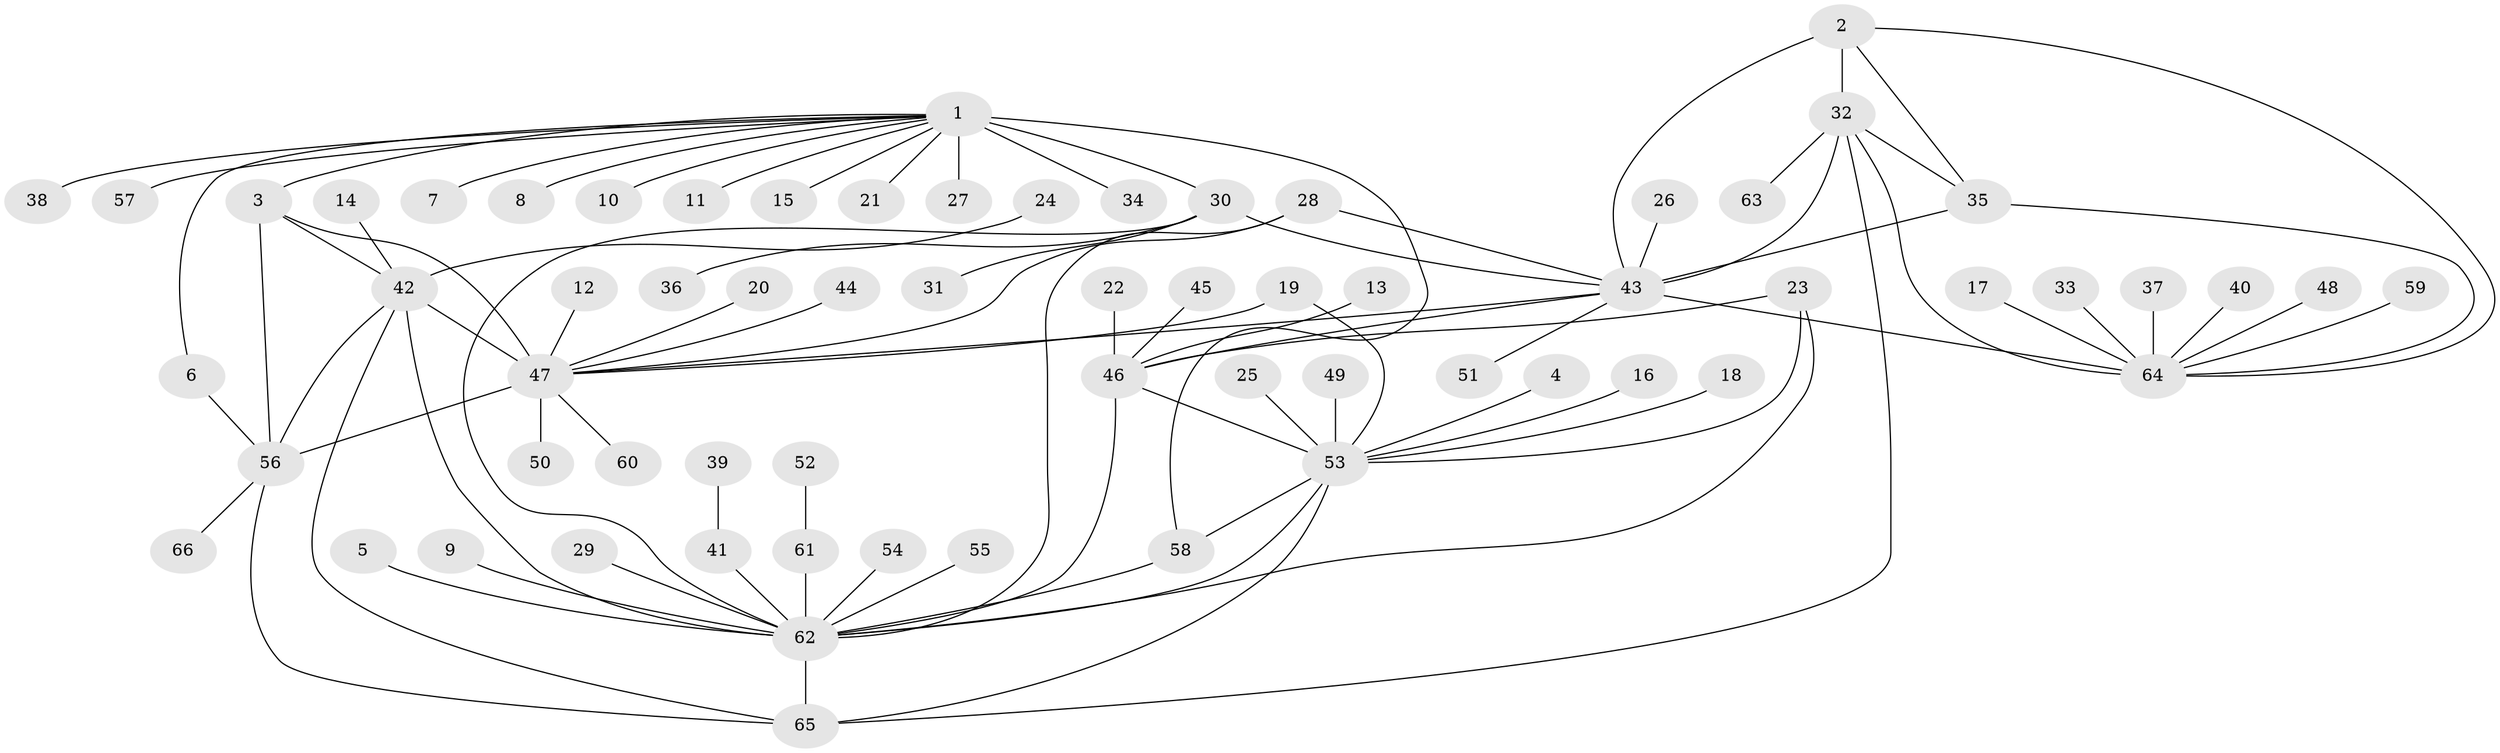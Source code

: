 // original degree distribution, {9: 0.03787878787878788, 7: 0.030303030303030304, 10: 0.045454545454545456, 11: 0.030303030303030304, 12: 0.015151515151515152, 6: 0.030303030303030304, 5: 0.030303030303030304, 14: 0.007575757575757576, 8: 0.007575757575757576, 2: 0.13636363636363635, 1: 0.5909090909090909, 3: 0.03787878787878788}
// Generated by graph-tools (version 1.1) at 2025/50/03/09/25 03:50:40]
// undirected, 66 vertices, 90 edges
graph export_dot {
graph [start="1"]
  node [color=gray90,style=filled];
  1;
  2;
  3;
  4;
  5;
  6;
  7;
  8;
  9;
  10;
  11;
  12;
  13;
  14;
  15;
  16;
  17;
  18;
  19;
  20;
  21;
  22;
  23;
  24;
  25;
  26;
  27;
  28;
  29;
  30;
  31;
  32;
  33;
  34;
  35;
  36;
  37;
  38;
  39;
  40;
  41;
  42;
  43;
  44;
  45;
  46;
  47;
  48;
  49;
  50;
  51;
  52;
  53;
  54;
  55;
  56;
  57;
  58;
  59;
  60;
  61;
  62;
  63;
  64;
  65;
  66;
  1 -- 3 [weight=1.0];
  1 -- 6 [weight=1.0];
  1 -- 7 [weight=1.0];
  1 -- 8 [weight=1.0];
  1 -- 10 [weight=1.0];
  1 -- 11 [weight=1.0];
  1 -- 15 [weight=1.0];
  1 -- 21 [weight=1.0];
  1 -- 27 [weight=1.0];
  1 -- 30 [weight=8.0];
  1 -- 34 [weight=1.0];
  1 -- 38 [weight=1.0];
  1 -- 57 [weight=1.0];
  1 -- 58 [weight=1.0];
  2 -- 32 [weight=1.0];
  2 -- 35 [weight=1.0];
  2 -- 43 [weight=2.0];
  2 -- 64 [weight=1.0];
  3 -- 42 [weight=1.0];
  3 -- 47 [weight=3.0];
  3 -- 56 [weight=1.0];
  4 -- 53 [weight=1.0];
  5 -- 62 [weight=1.0];
  6 -- 56 [weight=1.0];
  9 -- 62 [weight=1.0];
  12 -- 47 [weight=1.0];
  13 -- 46 [weight=1.0];
  14 -- 42 [weight=1.0];
  16 -- 53 [weight=1.0];
  17 -- 64 [weight=1.0];
  18 -- 53 [weight=1.0];
  19 -- 47 [weight=1.0];
  19 -- 53 [weight=1.0];
  20 -- 47 [weight=1.0];
  22 -- 46 [weight=1.0];
  23 -- 46 [weight=1.0];
  23 -- 53 [weight=3.0];
  23 -- 62 [weight=1.0];
  24 -- 42 [weight=1.0];
  25 -- 53 [weight=1.0];
  26 -- 43 [weight=1.0];
  28 -- 43 [weight=1.0];
  28 -- 47 [weight=1.0];
  28 -- 62 [weight=1.0];
  29 -- 62 [weight=1.0];
  30 -- 31 [weight=1.0];
  30 -- 36 [weight=1.0];
  30 -- 43 [weight=1.0];
  30 -- 62 [weight=2.0];
  32 -- 35 [weight=1.0];
  32 -- 43 [weight=2.0];
  32 -- 63 [weight=1.0];
  32 -- 64 [weight=1.0];
  32 -- 65 [weight=1.0];
  33 -- 64 [weight=1.0];
  35 -- 43 [weight=2.0];
  35 -- 64 [weight=1.0];
  37 -- 64 [weight=1.0];
  39 -- 41 [weight=1.0];
  40 -- 64 [weight=1.0];
  41 -- 62 [weight=1.0];
  42 -- 47 [weight=3.0];
  42 -- 56 [weight=1.0];
  42 -- 62 [weight=1.0];
  42 -- 65 [weight=1.0];
  43 -- 46 [weight=1.0];
  43 -- 47 [weight=1.0];
  43 -- 51 [weight=1.0];
  43 -- 64 [weight=2.0];
  44 -- 47 [weight=1.0];
  45 -- 46 [weight=1.0];
  46 -- 53 [weight=3.0];
  46 -- 62 [weight=1.0];
  47 -- 50 [weight=1.0];
  47 -- 56 [weight=3.0];
  47 -- 60 [weight=1.0];
  48 -- 64 [weight=1.0];
  49 -- 53 [weight=1.0];
  52 -- 61 [weight=1.0];
  53 -- 58 [weight=1.0];
  53 -- 62 [weight=3.0];
  53 -- 65 [weight=1.0];
  54 -- 62 [weight=1.0];
  55 -- 62 [weight=1.0];
  56 -- 65 [weight=1.0];
  56 -- 66 [weight=1.0];
  58 -- 62 [weight=1.0];
  59 -- 64 [weight=1.0];
  61 -- 62 [weight=3.0];
  62 -- 65 [weight=8.0];
}
